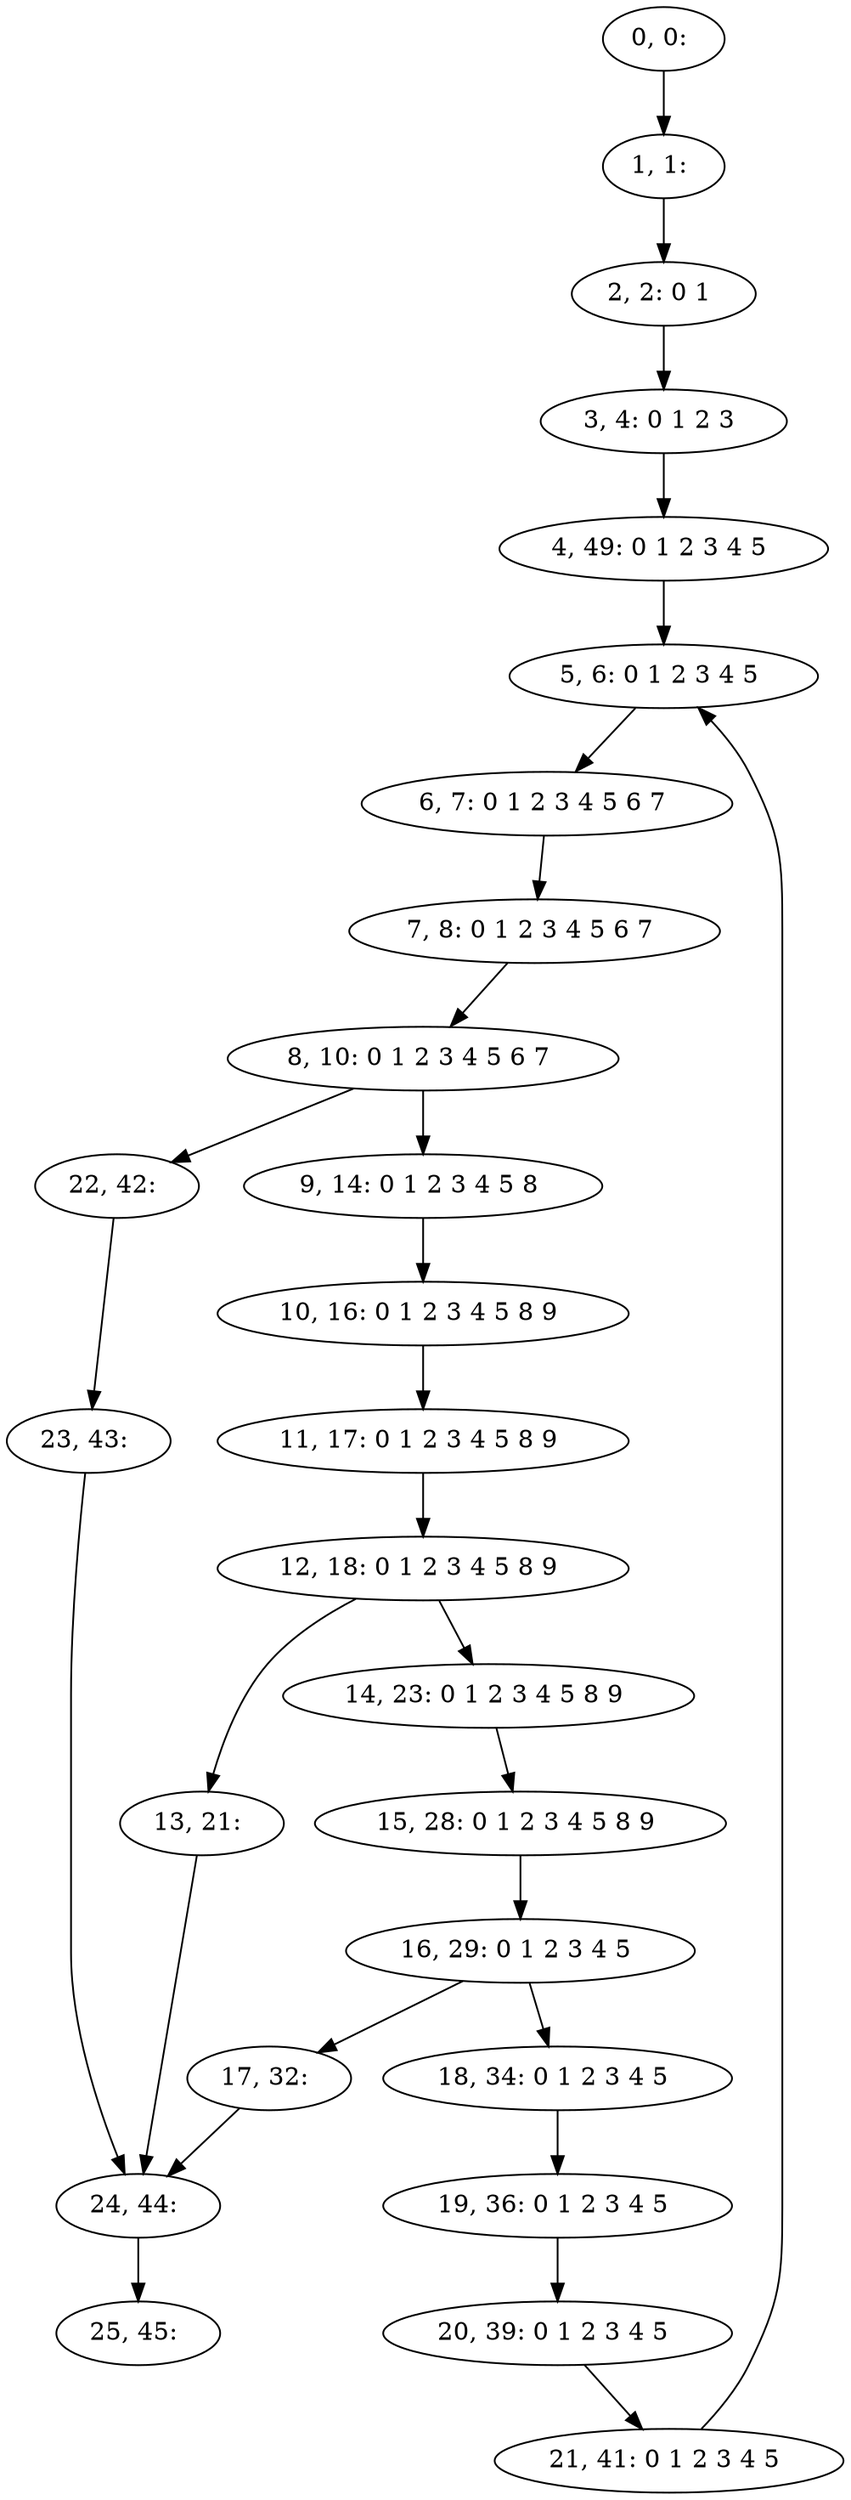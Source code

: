 digraph G {
0[label="0, 0: "];
1[label="1, 1: "];
2[label="2, 2: 0 1 "];
3[label="3, 4: 0 1 2 3 "];
4[label="4, 49: 0 1 2 3 4 5 "];
5[label="5, 6: 0 1 2 3 4 5 "];
6[label="6, 7: 0 1 2 3 4 5 6 7 "];
7[label="7, 8: 0 1 2 3 4 5 6 7 "];
8[label="8, 10: 0 1 2 3 4 5 6 7 "];
9[label="9, 14: 0 1 2 3 4 5 8 "];
10[label="10, 16: 0 1 2 3 4 5 8 9 "];
11[label="11, 17: 0 1 2 3 4 5 8 9 "];
12[label="12, 18: 0 1 2 3 4 5 8 9 "];
13[label="13, 21: "];
14[label="14, 23: 0 1 2 3 4 5 8 9 "];
15[label="15, 28: 0 1 2 3 4 5 8 9 "];
16[label="16, 29: 0 1 2 3 4 5 "];
17[label="17, 32: "];
18[label="18, 34: 0 1 2 3 4 5 "];
19[label="19, 36: 0 1 2 3 4 5 "];
20[label="20, 39: 0 1 2 3 4 5 "];
21[label="21, 41: 0 1 2 3 4 5 "];
22[label="22, 42: "];
23[label="23, 43: "];
24[label="24, 44: "];
25[label="25, 45: "];
0->1 ;
1->2 ;
2->3 ;
3->4 ;
4->5 ;
5->6 ;
6->7 ;
7->8 ;
8->9 ;
8->22 ;
9->10 ;
10->11 ;
11->12 ;
12->13 ;
12->14 ;
13->24 ;
14->15 ;
15->16 ;
16->17 ;
16->18 ;
17->24 ;
18->19 ;
19->20 ;
20->21 ;
21->5 ;
22->23 ;
23->24 ;
24->25 ;
}
